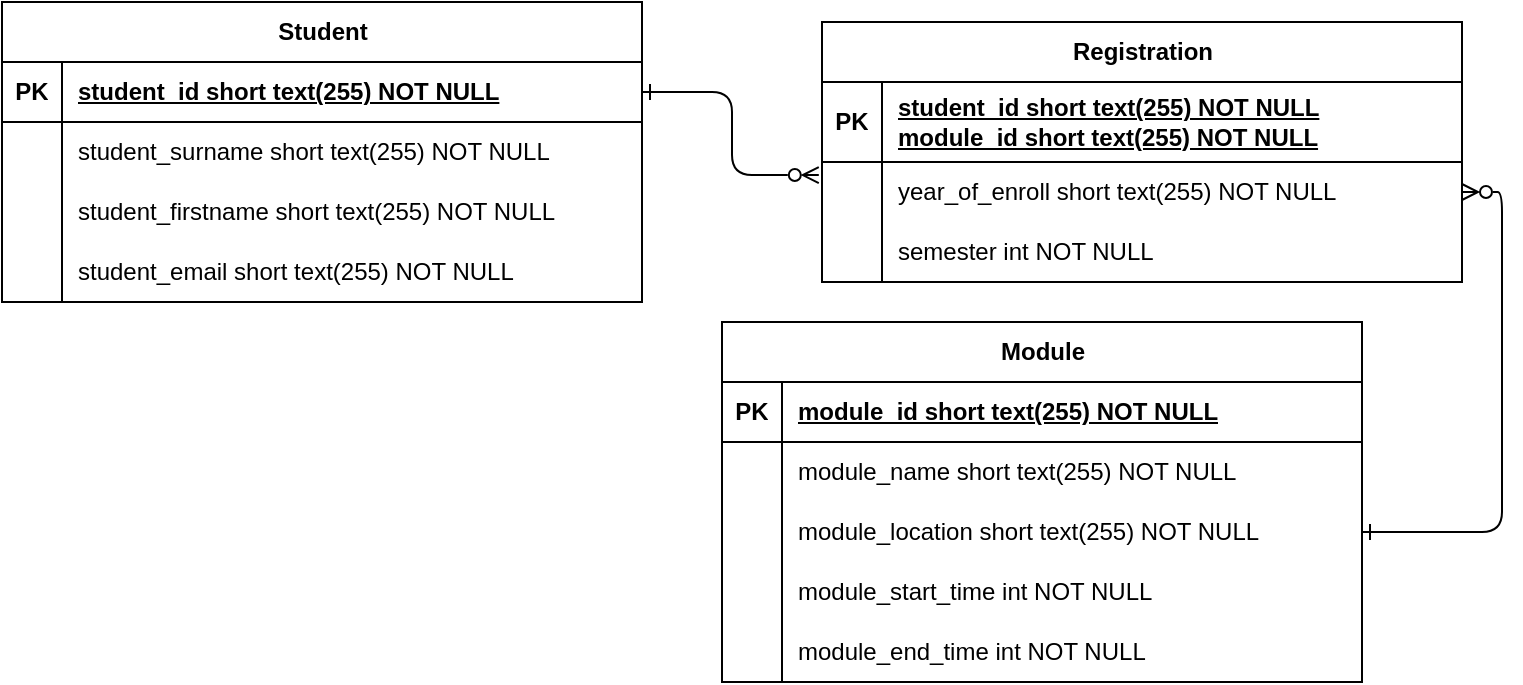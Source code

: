 <mxfile version="21.2.3" type="github">
  <diagram name="Page-1" id="pbw4v_fZdHIZNH9p99J2">
    <mxGraphModel dx="1725" dy="723" grid="1" gridSize="10" guides="1" tooltips="1" connect="1" arrows="1" fold="1" page="1" pageScale="1" pageWidth="827" pageHeight="1169" math="0" shadow="0">
      <root>
        <mxCell id="0" />
        <mxCell id="1" parent="0" />
        <mxCell id="rZYnuvufVkxHnh3Hcarn-12" value="Student" style="shape=table;startSize=30;container=1;collapsible=1;childLayout=tableLayout;fixedRows=1;rowLines=0;fontStyle=1;align=center;resizeLast=1;html=1;" parent="1" vertex="1">
          <mxGeometry x="40" y="120" width="320" height="150" as="geometry" />
        </mxCell>
        <mxCell id="rZYnuvufVkxHnh3Hcarn-13" value="" style="shape=tableRow;horizontal=0;startSize=0;swimlaneHead=0;swimlaneBody=0;fillColor=none;collapsible=0;dropTarget=0;points=[[0,0.5],[1,0.5]];portConstraint=eastwest;top=0;left=0;right=0;bottom=1;" parent="rZYnuvufVkxHnh3Hcarn-12" vertex="1">
          <mxGeometry y="30" width="320" height="30" as="geometry" />
        </mxCell>
        <mxCell id="rZYnuvufVkxHnh3Hcarn-14" value="PK" style="shape=partialRectangle;connectable=0;fillColor=none;top=0;left=0;bottom=0;right=0;fontStyle=1;overflow=hidden;whiteSpace=wrap;html=1;" parent="rZYnuvufVkxHnh3Hcarn-13" vertex="1">
          <mxGeometry width="30" height="30" as="geometry">
            <mxRectangle width="30" height="30" as="alternateBounds" />
          </mxGeometry>
        </mxCell>
        <mxCell id="rZYnuvufVkxHnh3Hcarn-15" value="student_id short text(255) NOT NULL" style="shape=partialRectangle;connectable=0;fillColor=none;top=0;left=0;bottom=0;right=0;align=left;spacingLeft=6;fontStyle=5;overflow=hidden;whiteSpace=wrap;html=1;" parent="rZYnuvufVkxHnh3Hcarn-13" vertex="1">
          <mxGeometry x="30" width="290" height="30" as="geometry">
            <mxRectangle width="290" height="30" as="alternateBounds" />
          </mxGeometry>
        </mxCell>
        <mxCell id="rZYnuvufVkxHnh3Hcarn-16" value="" style="shape=tableRow;horizontal=0;startSize=0;swimlaneHead=0;swimlaneBody=0;fillColor=none;collapsible=0;dropTarget=0;points=[[0,0.5],[1,0.5]];portConstraint=eastwest;top=0;left=0;right=0;bottom=0;" parent="rZYnuvufVkxHnh3Hcarn-12" vertex="1">
          <mxGeometry y="60" width="320" height="30" as="geometry" />
        </mxCell>
        <mxCell id="rZYnuvufVkxHnh3Hcarn-17" value="" style="shape=partialRectangle;connectable=0;fillColor=none;top=0;left=0;bottom=0;right=0;editable=1;overflow=hidden;whiteSpace=wrap;html=1;" parent="rZYnuvufVkxHnh3Hcarn-16" vertex="1">
          <mxGeometry width="30" height="30" as="geometry">
            <mxRectangle width="30" height="30" as="alternateBounds" />
          </mxGeometry>
        </mxCell>
        <mxCell id="rZYnuvufVkxHnh3Hcarn-18" value="student_surname short text(255) NOT NULL" style="shape=partialRectangle;connectable=0;fillColor=none;top=0;left=0;bottom=0;right=0;align=left;spacingLeft=6;overflow=hidden;whiteSpace=wrap;html=1;" parent="rZYnuvufVkxHnh3Hcarn-16" vertex="1">
          <mxGeometry x="30" width="290" height="30" as="geometry">
            <mxRectangle width="290" height="30" as="alternateBounds" />
          </mxGeometry>
        </mxCell>
        <mxCell id="rZYnuvufVkxHnh3Hcarn-19" value="" style="shape=tableRow;horizontal=0;startSize=0;swimlaneHead=0;swimlaneBody=0;fillColor=none;collapsible=0;dropTarget=0;points=[[0,0.5],[1,0.5]];portConstraint=eastwest;top=0;left=0;right=0;bottom=0;" parent="rZYnuvufVkxHnh3Hcarn-12" vertex="1">
          <mxGeometry y="90" width="320" height="30" as="geometry" />
        </mxCell>
        <mxCell id="rZYnuvufVkxHnh3Hcarn-20" value="" style="shape=partialRectangle;connectable=0;fillColor=none;top=0;left=0;bottom=0;right=0;editable=1;overflow=hidden;whiteSpace=wrap;html=1;" parent="rZYnuvufVkxHnh3Hcarn-19" vertex="1">
          <mxGeometry width="30" height="30" as="geometry">
            <mxRectangle width="30" height="30" as="alternateBounds" />
          </mxGeometry>
        </mxCell>
        <mxCell id="rZYnuvufVkxHnh3Hcarn-21" value="student_firstname short text(255) NOT NULL" style="shape=partialRectangle;connectable=0;fillColor=none;top=0;left=0;bottom=0;right=0;align=left;spacingLeft=6;overflow=hidden;whiteSpace=wrap;html=1;" parent="rZYnuvufVkxHnh3Hcarn-19" vertex="1">
          <mxGeometry x="30" width="290" height="30" as="geometry">
            <mxRectangle width="290" height="30" as="alternateBounds" />
          </mxGeometry>
        </mxCell>
        <mxCell id="rZYnuvufVkxHnh3Hcarn-22" value="" style="shape=tableRow;horizontal=0;startSize=0;swimlaneHead=0;swimlaneBody=0;fillColor=none;collapsible=0;dropTarget=0;points=[[0,0.5],[1,0.5]];portConstraint=eastwest;top=0;left=0;right=0;bottom=0;" parent="rZYnuvufVkxHnh3Hcarn-12" vertex="1">
          <mxGeometry y="120" width="320" height="30" as="geometry" />
        </mxCell>
        <mxCell id="rZYnuvufVkxHnh3Hcarn-23" value="" style="shape=partialRectangle;connectable=0;fillColor=none;top=0;left=0;bottom=0;right=0;editable=1;overflow=hidden;whiteSpace=wrap;html=1;" parent="rZYnuvufVkxHnh3Hcarn-22" vertex="1">
          <mxGeometry width="30" height="30" as="geometry">
            <mxRectangle width="30" height="30" as="alternateBounds" />
          </mxGeometry>
        </mxCell>
        <mxCell id="rZYnuvufVkxHnh3Hcarn-24" value="student_email short text(255) NOT NULL" style="shape=partialRectangle;connectable=0;fillColor=none;top=0;left=0;bottom=0;right=0;align=left;spacingLeft=6;overflow=hidden;whiteSpace=wrap;html=1;" parent="rZYnuvufVkxHnh3Hcarn-22" vertex="1">
          <mxGeometry x="30" width="290" height="30" as="geometry">
            <mxRectangle width="290" height="30" as="alternateBounds" />
          </mxGeometry>
        </mxCell>
        <mxCell id="rZYnuvufVkxHnh3Hcarn-25" value="Registration" style="shape=table;startSize=30;container=1;collapsible=1;childLayout=tableLayout;fixedRows=1;rowLines=0;fontStyle=1;align=center;resizeLast=1;html=1;" parent="1" vertex="1">
          <mxGeometry x="450" y="130" width="320" height="130" as="geometry" />
        </mxCell>
        <mxCell id="rZYnuvufVkxHnh3Hcarn-26" value="" style="shape=tableRow;horizontal=0;startSize=0;swimlaneHead=0;swimlaneBody=0;fillColor=none;collapsible=0;dropTarget=0;points=[[0,0.5],[1,0.5]];portConstraint=eastwest;top=0;left=0;right=0;bottom=1;" parent="rZYnuvufVkxHnh3Hcarn-25" vertex="1">
          <mxGeometry y="30" width="320" height="40" as="geometry" />
        </mxCell>
        <mxCell id="rZYnuvufVkxHnh3Hcarn-27" value="PK" style="shape=partialRectangle;connectable=0;fillColor=none;top=0;left=0;bottom=0;right=0;fontStyle=1;overflow=hidden;whiteSpace=wrap;html=1;" parent="rZYnuvufVkxHnh3Hcarn-26" vertex="1">
          <mxGeometry width="30" height="40" as="geometry">
            <mxRectangle width="30" height="40" as="alternateBounds" />
          </mxGeometry>
        </mxCell>
        <mxCell id="rZYnuvufVkxHnh3Hcarn-28" value="student_id short text(255) NOT NULL&lt;br&gt;module_id short text(255) NOT NULL" style="shape=partialRectangle;connectable=0;fillColor=none;top=0;left=0;bottom=0;right=0;align=left;spacingLeft=6;fontStyle=5;overflow=hidden;whiteSpace=wrap;html=1;" parent="rZYnuvufVkxHnh3Hcarn-26" vertex="1">
          <mxGeometry x="30" width="290" height="40" as="geometry">
            <mxRectangle width="290" height="40" as="alternateBounds" />
          </mxGeometry>
        </mxCell>
        <mxCell id="rZYnuvufVkxHnh3Hcarn-29" value="" style="shape=tableRow;horizontal=0;startSize=0;swimlaneHead=0;swimlaneBody=0;fillColor=none;collapsible=0;dropTarget=0;points=[[0,0.5],[1,0.5]];portConstraint=eastwest;top=0;left=0;right=0;bottom=0;" parent="rZYnuvufVkxHnh3Hcarn-25" vertex="1">
          <mxGeometry y="70" width="320" height="30" as="geometry" />
        </mxCell>
        <mxCell id="rZYnuvufVkxHnh3Hcarn-30" value="" style="shape=partialRectangle;connectable=0;fillColor=none;top=0;left=0;bottom=0;right=0;editable=1;overflow=hidden;whiteSpace=wrap;html=1;" parent="rZYnuvufVkxHnh3Hcarn-29" vertex="1">
          <mxGeometry width="30" height="30" as="geometry">
            <mxRectangle width="30" height="30" as="alternateBounds" />
          </mxGeometry>
        </mxCell>
        <mxCell id="rZYnuvufVkxHnh3Hcarn-31" value="year_of_enroll short text(255) NOT NULL" style="shape=partialRectangle;connectable=0;fillColor=none;top=0;left=0;bottom=0;right=0;align=left;spacingLeft=6;overflow=hidden;whiteSpace=wrap;html=1;" parent="rZYnuvufVkxHnh3Hcarn-29" vertex="1">
          <mxGeometry x="30" width="290" height="30" as="geometry">
            <mxRectangle width="290" height="30" as="alternateBounds" />
          </mxGeometry>
        </mxCell>
        <mxCell id="rZYnuvufVkxHnh3Hcarn-32" value="" style="shape=tableRow;horizontal=0;startSize=0;swimlaneHead=0;swimlaneBody=0;fillColor=none;collapsible=0;dropTarget=0;points=[[0,0.5],[1,0.5]];portConstraint=eastwest;top=0;left=0;right=0;bottom=0;" parent="rZYnuvufVkxHnh3Hcarn-25" vertex="1">
          <mxGeometry y="100" width="320" height="30" as="geometry" />
        </mxCell>
        <mxCell id="rZYnuvufVkxHnh3Hcarn-33" value="" style="shape=partialRectangle;connectable=0;fillColor=none;top=0;left=0;bottom=0;right=0;editable=1;overflow=hidden;whiteSpace=wrap;html=1;" parent="rZYnuvufVkxHnh3Hcarn-32" vertex="1">
          <mxGeometry width="30" height="30" as="geometry">
            <mxRectangle width="30" height="30" as="alternateBounds" />
          </mxGeometry>
        </mxCell>
        <mxCell id="rZYnuvufVkxHnh3Hcarn-34" value="semester int NOT NULL" style="shape=partialRectangle;connectable=0;fillColor=none;top=0;left=0;bottom=0;right=0;align=left;spacingLeft=6;overflow=hidden;whiteSpace=wrap;html=1;" parent="rZYnuvufVkxHnh3Hcarn-32" vertex="1">
          <mxGeometry x="30" width="290" height="30" as="geometry">
            <mxRectangle width="290" height="30" as="alternateBounds" />
          </mxGeometry>
        </mxCell>
        <mxCell id="rZYnuvufVkxHnh3Hcarn-39" style="edgeStyle=orthogonalEdgeStyle;rounded=1;orthogonalLoop=1;jettySize=auto;html=1;exitX=-0.005;exitY=0.217;exitDx=0;exitDy=0;entryX=1;entryY=0.5;entryDx=0;entryDy=0;endArrow=ERone;endFill=0;strokeColor=default;startArrow=ERzeroToMany;startFill=0;exitPerimeter=0;" parent="1" source="rZYnuvufVkxHnh3Hcarn-29" target="rZYnuvufVkxHnh3Hcarn-13" edge="1">
          <mxGeometry relative="1" as="geometry" />
        </mxCell>
        <mxCell id="rZYnuvufVkxHnh3Hcarn-40" value="Module" style="shape=table;startSize=30;container=1;collapsible=1;childLayout=tableLayout;fixedRows=1;rowLines=0;fontStyle=1;align=center;resizeLast=1;html=1;" parent="1" vertex="1">
          <mxGeometry x="400" y="280" width="320" height="180" as="geometry" />
        </mxCell>
        <mxCell id="rZYnuvufVkxHnh3Hcarn-41" value="" style="shape=tableRow;horizontal=0;startSize=0;swimlaneHead=0;swimlaneBody=0;fillColor=none;collapsible=0;dropTarget=0;points=[[0,0.5],[1,0.5]];portConstraint=eastwest;top=0;left=0;right=0;bottom=1;" parent="rZYnuvufVkxHnh3Hcarn-40" vertex="1">
          <mxGeometry y="30" width="320" height="30" as="geometry" />
        </mxCell>
        <mxCell id="rZYnuvufVkxHnh3Hcarn-42" value="PK" style="shape=partialRectangle;connectable=0;fillColor=none;top=0;left=0;bottom=0;right=0;fontStyle=1;overflow=hidden;whiteSpace=wrap;html=1;" parent="rZYnuvufVkxHnh3Hcarn-41" vertex="1">
          <mxGeometry width="30" height="30" as="geometry">
            <mxRectangle width="30" height="30" as="alternateBounds" />
          </mxGeometry>
        </mxCell>
        <mxCell id="rZYnuvufVkxHnh3Hcarn-43" value="module_id short text(255) NOT NULL" style="shape=partialRectangle;connectable=0;fillColor=none;top=0;left=0;bottom=0;right=0;align=left;spacingLeft=6;fontStyle=5;overflow=hidden;whiteSpace=wrap;html=1;" parent="rZYnuvufVkxHnh3Hcarn-41" vertex="1">
          <mxGeometry x="30" width="290" height="30" as="geometry">
            <mxRectangle width="290" height="30" as="alternateBounds" />
          </mxGeometry>
        </mxCell>
        <mxCell id="rZYnuvufVkxHnh3Hcarn-44" value="" style="shape=tableRow;horizontal=0;startSize=0;swimlaneHead=0;swimlaneBody=0;fillColor=none;collapsible=0;dropTarget=0;points=[[0,0.5],[1,0.5]];portConstraint=eastwest;top=0;left=0;right=0;bottom=0;" parent="rZYnuvufVkxHnh3Hcarn-40" vertex="1">
          <mxGeometry y="60" width="320" height="30" as="geometry" />
        </mxCell>
        <mxCell id="rZYnuvufVkxHnh3Hcarn-45" value="" style="shape=partialRectangle;connectable=0;fillColor=none;top=0;left=0;bottom=0;right=0;editable=1;overflow=hidden;whiteSpace=wrap;html=1;" parent="rZYnuvufVkxHnh3Hcarn-44" vertex="1">
          <mxGeometry width="30" height="30" as="geometry">
            <mxRectangle width="30" height="30" as="alternateBounds" />
          </mxGeometry>
        </mxCell>
        <mxCell id="rZYnuvufVkxHnh3Hcarn-46" value="module_name&amp;nbsp;short text(255) NOT NULL" style="shape=partialRectangle;connectable=0;fillColor=none;top=0;left=0;bottom=0;right=0;align=left;spacingLeft=6;overflow=hidden;whiteSpace=wrap;html=1;" parent="rZYnuvufVkxHnh3Hcarn-44" vertex="1">
          <mxGeometry x="30" width="290" height="30" as="geometry">
            <mxRectangle width="290" height="30" as="alternateBounds" />
          </mxGeometry>
        </mxCell>
        <mxCell id="rZYnuvufVkxHnh3Hcarn-47" value="" style="shape=tableRow;horizontal=0;startSize=0;swimlaneHead=0;swimlaneBody=0;fillColor=none;collapsible=0;dropTarget=0;points=[[0,0.5],[1,0.5]];portConstraint=eastwest;top=0;left=0;right=0;bottom=0;" parent="rZYnuvufVkxHnh3Hcarn-40" vertex="1">
          <mxGeometry y="90" width="320" height="30" as="geometry" />
        </mxCell>
        <mxCell id="rZYnuvufVkxHnh3Hcarn-48" value="" style="shape=partialRectangle;connectable=0;fillColor=none;top=0;left=0;bottom=0;right=0;editable=1;overflow=hidden;whiteSpace=wrap;html=1;" parent="rZYnuvufVkxHnh3Hcarn-47" vertex="1">
          <mxGeometry width="30" height="30" as="geometry">
            <mxRectangle width="30" height="30" as="alternateBounds" />
          </mxGeometry>
        </mxCell>
        <mxCell id="rZYnuvufVkxHnh3Hcarn-49" value="module_location short text(255) NOT NULL" style="shape=partialRectangle;connectable=0;fillColor=none;top=0;left=0;bottom=0;right=0;align=left;spacingLeft=6;overflow=hidden;whiteSpace=wrap;html=1;" parent="rZYnuvufVkxHnh3Hcarn-47" vertex="1">
          <mxGeometry x="30" width="290" height="30" as="geometry">
            <mxRectangle width="290" height="30" as="alternateBounds" />
          </mxGeometry>
        </mxCell>
        <mxCell id="rZYnuvufVkxHnh3Hcarn-50" value="" style="shape=tableRow;horizontal=0;startSize=0;swimlaneHead=0;swimlaneBody=0;fillColor=none;collapsible=0;dropTarget=0;points=[[0,0.5],[1,0.5]];portConstraint=eastwest;top=0;left=0;right=0;bottom=0;" parent="rZYnuvufVkxHnh3Hcarn-40" vertex="1">
          <mxGeometry y="120" width="320" height="30" as="geometry" />
        </mxCell>
        <mxCell id="rZYnuvufVkxHnh3Hcarn-51" value="" style="shape=partialRectangle;connectable=0;fillColor=none;top=0;left=0;bottom=0;right=0;editable=1;overflow=hidden;whiteSpace=wrap;html=1;" parent="rZYnuvufVkxHnh3Hcarn-50" vertex="1">
          <mxGeometry width="30" height="30" as="geometry">
            <mxRectangle width="30" height="30" as="alternateBounds" />
          </mxGeometry>
        </mxCell>
        <mxCell id="rZYnuvufVkxHnh3Hcarn-52" value="module_start_time int NOT NULL" style="shape=partialRectangle;connectable=0;fillColor=none;top=0;left=0;bottom=0;right=0;align=left;spacingLeft=6;overflow=hidden;whiteSpace=wrap;html=1;" parent="rZYnuvufVkxHnh3Hcarn-50" vertex="1">
          <mxGeometry x="30" width="290" height="30" as="geometry">
            <mxRectangle width="290" height="30" as="alternateBounds" />
          </mxGeometry>
        </mxCell>
        <mxCell id="rZYnuvufVkxHnh3Hcarn-54" value="" style="shape=tableRow;horizontal=0;startSize=0;swimlaneHead=0;swimlaneBody=0;fillColor=none;collapsible=0;dropTarget=0;points=[[0,0.5],[1,0.5]];portConstraint=eastwest;top=0;left=0;right=0;bottom=0;" parent="rZYnuvufVkxHnh3Hcarn-40" vertex="1">
          <mxGeometry y="150" width="320" height="30" as="geometry" />
        </mxCell>
        <mxCell id="rZYnuvufVkxHnh3Hcarn-55" value="" style="shape=partialRectangle;connectable=0;fillColor=none;top=0;left=0;bottom=0;right=0;editable=1;overflow=hidden;whiteSpace=wrap;html=1;" parent="rZYnuvufVkxHnh3Hcarn-54" vertex="1">
          <mxGeometry width="30" height="30" as="geometry">
            <mxRectangle width="30" height="30" as="alternateBounds" />
          </mxGeometry>
        </mxCell>
        <mxCell id="rZYnuvufVkxHnh3Hcarn-56" value="module_end_time int NOT NULL" style="shape=partialRectangle;connectable=0;fillColor=none;top=0;left=0;bottom=0;right=0;align=left;spacingLeft=6;overflow=hidden;whiteSpace=wrap;html=1;" parent="rZYnuvufVkxHnh3Hcarn-54" vertex="1">
          <mxGeometry x="30" width="290" height="30" as="geometry">
            <mxRectangle width="290" height="30" as="alternateBounds" />
          </mxGeometry>
        </mxCell>
        <mxCell id="rZYnuvufVkxHnh3Hcarn-53" style="edgeStyle=orthogonalEdgeStyle;rounded=1;orthogonalLoop=1;jettySize=auto;html=1;exitX=1;exitY=0.5;exitDx=0;exitDy=0;entryX=1;entryY=0.5;entryDx=0;entryDy=0;endArrow=ERone;endFill=0;strokeColor=default;startArrow=ERzeroToMany;startFill=0;" parent="1" source="rZYnuvufVkxHnh3Hcarn-29" target="rZYnuvufVkxHnh3Hcarn-47" edge="1">
          <mxGeometry relative="1" as="geometry">
            <mxPoint x="698" y="452" as="sourcePoint" />
            <mxPoint x="600" y="380" as="targetPoint" />
          </mxGeometry>
        </mxCell>
      </root>
    </mxGraphModel>
  </diagram>
</mxfile>
